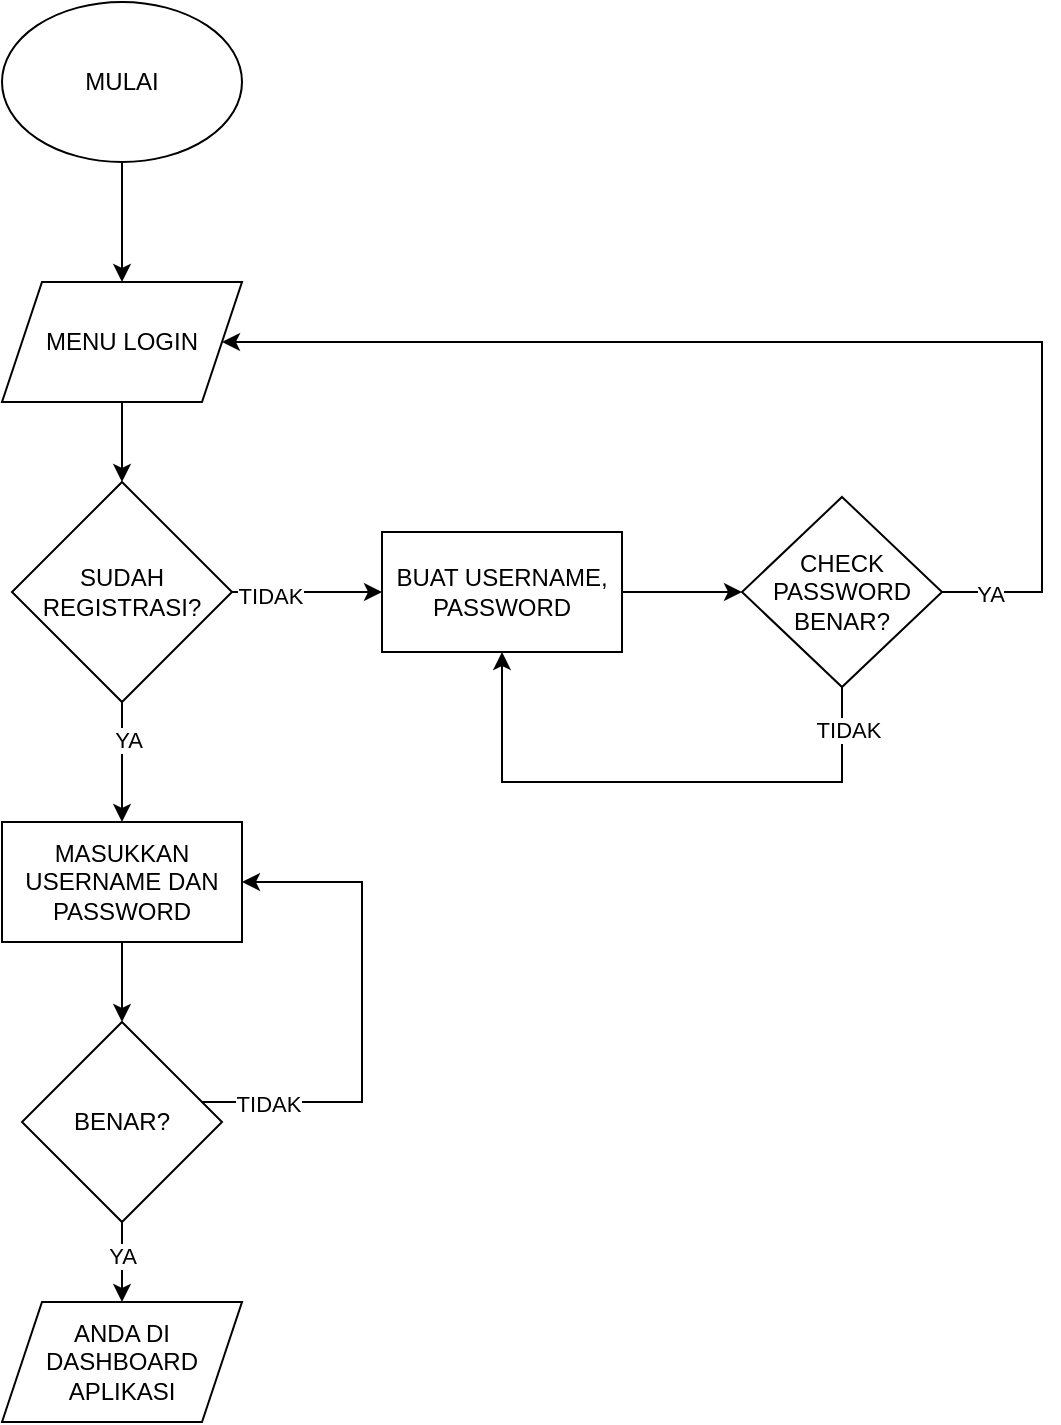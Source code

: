 <mxfile version="22.1.5" type="device">
  <diagram name="Halaman-1" id="PB6E0ZslIbDBB-XBdBa6">
    <mxGraphModel dx="1434" dy="784" grid="1" gridSize="10" guides="1" tooltips="1" connect="1" arrows="1" fold="1" page="1" pageScale="1" pageWidth="827" pageHeight="1169" math="0" shadow="0">
      <root>
        <mxCell id="0" />
        <mxCell id="1" parent="0" />
        <mxCell id="3LFAYO5c45kX1PotLrni-20" value="" style="edgeStyle=orthogonalEdgeStyle;rounded=0;orthogonalLoop=1;jettySize=auto;html=1;" edge="1" parent="1" source="3LFAYO5c45kX1PotLrni-1" target="3LFAYO5c45kX1PotLrni-19">
          <mxGeometry relative="1" as="geometry" />
        </mxCell>
        <mxCell id="3LFAYO5c45kX1PotLrni-1" value="MULAI" style="ellipse;whiteSpace=wrap;html=1;" vertex="1" parent="1">
          <mxGeometry x="290" y="130" width="120" height="80" as="geometry" />
        </mxCell>
        <mxCell id="3LFAYO5c45kX1PotLrni-22" value="" style="edgeStyle=orthogonalEdgeStyle;rounded=0;orthogonalLoop=1;jettySize=auto;html=1;" edge="1" parent="1" source="3LFAYO5c45kX1PotLrni-19" target="3LFAYO5c45kX1PotLrni-21">
          <mxGeometry relative="1" as="geometry" />
        </mxCell>
        <mxCell id="3LFAYO5c45kX1PotLrni-19" value="MENU LOGIN" style="shape=parallelogram;perimeter=parallelogramPerimeter;whiteSpace=wrap;html=1;fixedSize=1;" vertex="1" parent="1">
          <mxGeometry x="290" y="270" width="120" height="60" as="geometry" />
        </mxCell>
        <mxCell id="3LFAYO5c45kX1PotLrni-24" value="" style="edgeStyle=orthogonalEdgeStyle;rounded=0;orthogonalLoop=1;jettySize=auto;html=1;" edge="1" parent="1" source="3LFAYO5c45kX1PotLrni-21" target="3LFAYO5c45kX1PotLrni-23">
          <mxGeometry relative="1" as="geometry" />
        </mxCell>
        <mxCell id="3LFAYO5c45kX1PotLrni-35" value="YA" style="edgeLabel;html=1;align=center;verticalAlign=middle;resizable=0;points=[];" vertex="1" connectable="0" parent="3LFAYO5c45kX1PotLrni-24">
          <mxGeometry x="-0.367" y="3" relative="1" as="geometry">
            <mxPoint as="offset" />
          </mxGeometry>
        </mxCell>
        <mxCell id="3LFAYO5c45kX1PotLrni-26" value="" style="edgeStyle=orthogonalEdgeStyle;rounded=0;orthogonalLoop=1;jettySize=auto;html=1;" edge="1" parent="1" source="3LFAYO5c45kX1PotLrni-21" target="3LFAYO5c45kX1PotLrni-25">
          <mxGeometry relative="1" as="geometry" />
        </mxCell>
        <mxCell id="3LFAYO5c45kX1PotLrni-37" value="TIDAK" style="edgeLabel;html=1;align=center;verticalAlign=middle;resizable=0;points=[];" vertex="1" connectable="0" parent="3LFAYO5c45kX1PotLrni-26">
          <mxGeometry x="-0.493" y="-2" relative="1" as="geometry">
            <mxPoint as="offset" />
          </mxGeometry>
        </mxCell>
        <mxCell id="3LFAYO5c45kX1PotLrni-21" value="SUDAH REGISTRASI?" style="rhombus;whiteSpace=wrap;html=1;" vertex="1" parent="1">
          <mxGeometry x="295" y="370" width="110" height="110" as="geometry" />
        </mxCell>
        <mxCell id="3LFAYO5c45kX1PotLrni-40" value="" style="edgeStyle=orthogonalEdgeStyle;rounded=0;orthogonalLoop=1;jettySize=auto;html=1;" edge="1" parent="1" source="3LFAYO5c45kX1PotLrni-23" target="3LFAYO5c45kX1PotLrni-38">
          <mxGeometry relative="1" as="geometry" />
        </mxCell>
        <mxCell id="3LFAYO5c45kX1PotLrni-23" value="MASUKKAN USERNAME DAN PASSWORD" style="rounded=0;whiteSpace=wrap;html=1;" vertex="1" parent="1">
          <mxGeometry x="290" y="540" width="120" height="60" as="geometry" />
        </mxCell>
        <mxCell id="3LFAYO5c45kX1PotLrni-28" value="" style="edgeStyle=orthogonalEdgeStyle;rounded=0;orthogonalLoop=1;jettySize=auto;html=1;" edge="1" parent="1" source="3LFAYO5c45kX1PotLrni-25" target="3LFAYO5c45kX1PotLrni-27">
          <mxGeometry relative="1" as="geometry" />
        </mxCell>
        <mxCell id="3LFAYO5c45kX1PotLrni-25" value="BUAT USERNAME, PASSWORD" style="rounded=0;whiteSpace=wrap;html=1;" vertex="1" parent="1">
          <mxGeometry x="480" y="395" width="120" height="60" as="geometry" />
        </mxCell>
        <mxCell id="3LFAYO5c45kX1PotLrni-29" style="edgeStyle=orthogonalEdgeStyle;rounded=0;orthogonalLoop=1;jettySize=auto;html=1;exitX=0.5;exitY=0;exitDx=0;exitDy=0;entryX=1;entryY=0.5;entryDx=0;entryDy=0;" edge="1" parent="1" source="3LFAYO5c45kX1PotLrni-27" target="3LFAYO5c45kX1PotLrni-19">
          <mxGeometry relative="1" as="geometry">
            <Array as="points">
              <mxPoint x="710" y="425" />
              <mxPoint x="810" y="425" />
              <mxPoint x="810" y="300" />
            </Array>
          </mxGeometry>
        </mxCell>
        <mxCell id="3LFAYO5c45kX1PotLrni-32" value="YA" style="edgeLabel;html=1;align=center;verticalAlign=middle;resizable=0;points=[];" vertex="1" connectable="0" parent="3LFAYO5c45kX1PotLrni-29">
          <mxGeometry x="-0.647" y="-1" relative="1" as="geometry">
            <mxPoint x="1" as="offset" />
          </mxGeometry>
        </mxCell>
        <mxCell id="3LFAYO5c45kX1PotLrni-31" style="edgeStyle=orthogonalEdgeStyle;rounded=0;orthogonalLoop=1;jettySize=auto;html=1;exitX=0.5;exitY=1;exitDx=0;exitDy=0;entryX=0.5;entryY=1;entryDx=0;entryDy=0;" edge="1" parent="1" source="3LFAYO5c45kX1PotLrni-27" target="3LFAYO5c45kX1PotLrni-25">
          <mxGeometry relative="1" as="geometry">
            <Array as="points">
              <mxPoint x="710" y="520" />
              <mxPoint x="540" y="520" />
            </Array>
          </mxGeometry>
        </mxCell>
        <mxCell id="3LFAYO5c45kX1PotLrni-33" value="TIDAK" style="edgeLabel;html=1;align=center;verticalAlign=middle;resizable=0;points=[];" vertex="1" connectable="0" parent="3LFAYO5c45kX1PotLrni-31">
          <mxGeometry x="-0.855" y="3" relative="1" as="geometry">
            <mxPoint y="1" as="offset" />
          </mxGeometry>
        </mxCell>
        <mxCell id="3LFAYO5c45kX1PotLrni-27" value="CHECK PASSWORD BENAR?" style="rhombus;whiteSpace=wrap;html=1;" vertex="1" parent="1">
          <mxGeometry x="660" y="377.5" width="100" height="95" as="geometry" />
        </mxCell>
        <mxCell id="3LFAYO5c45kX1PotLrni-39" style="edgeStyle=orthogonalEdgeStyle;rounded=0;orthogonalLoop=1;jettySize=auto;html=1;entryX=1;entryY=0.5;entryDx=0;entryDy=0;" edge="1" parent="1" source="3LFAYO5c45kX1PotLrni-38" target="3LFAYO5c45kX1PotLrni-23">
          <mxGeometry relative="1" as="geometry">
            <Array as="points">
              <mxPoint x="470" y="680" />
              <mxPoint x="470" y="570" />
            </Array>
          </mxGeometry>
        </mxCell>
        <mxCell id="3LFAYO5c45kX1PotLrni-41" value="TIDAK" style="edgeLabel;html=1;align=center;verticalAlign=middle;resizable=0;points=[];" vertex="1" connectable="0" parent="3LFAYO5c45kX1PotLrni-39">
          <mxGeometry x="-0.736" y="-1" relative="1" as="geometry">
            <mxPoint as="offset" />
          </mxGeometry>
        </mxCell>
        <mxCell id="3LFAYO5c45kX1PotLrni-44" value="" style="edgeStyle=orthogonalEdgeStyle;rounded=0;orthogonalLoop=1;jettySize=auto;html=1;" edge="1" parent="1" source="3LFAYO5c45kX1PotLrni-38" target="3LFAYO5c45kX1PotLrni-43">
          <mxGeometry relative="1" as="geometry" />
        </mxCell>
        <mxCell id="3LFAYO5c45kX1PotLrni-45" value="YA" style="edgeLabel;html=1;align=center;verticalAlign=middle;resizable=0;points=[];" vertex="1" connectable="0" parent="3LFAYO5c45kX1PotLrni-44">
          <mxGeometry x="-0.15" relative="1" as="geometry">
            <mxPoint as="offset" />
          </mxGeometry>
        </mxCell>
        <mxCell id="3LFAYO5c45kX1PotLrni-38" value="BENAR?" style="rhombus;whiteSpace=wrap;html=1;" vertex="1" parent="1">
          <mxGeometry x="300" y="640" width="100" height="100" as="geometry" />
        </mxCell>
        <mxCell id="3LFAYO5c45kX1PotLrni-43" value="ANDA DI DASHBOARD APLIKASI" style="shape=parallelogram;perimeter=parallelogramPerimeter;whiteSpace=wrap;html=1;fixedSize=1;" vertex="1" parent="1">
          <mxGeometry x="290" y="780" width="120" height="60" as="geometry" />
        </mxCell>
      </root>
    </mxGraphModel>
  </diagram>
</mxfile>
